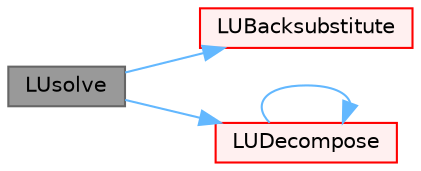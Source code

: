 digraph "LUsolve"
{
 // LATEX_PDF_SIZE
  bgcolor="transparent";
  edge [fontname=Helvetica,fontsize=10,labelfontname=Helvetica,labelfontsize=10];
  node [fontname=Helvetica,fontsize=10,shape=box,height=0.2,width=0.4];
  rankdir="LR";
  Node1 [id="Node000001",label="LUsolve",height=0.2,width=0.4,color="gray40", fillcolor="grey60", style="filled", fontcolor="black",tooltip=" "];
  Node1 -> Node2 [id="edge1_Node000001_Node000002",color="steelblue1",style="solid",tooltip=" "];
  Node2 [id="Node000002",label="LUBacksubstitute",height=0.2,width=0.4,color="red", fillcolor="#FFF0F0", style="filled",URL="$namespaceFoam.html#a3a4fbcdd330a7cdba4ce12676ad9cb3e",tooltip=" "];
  Node1 -> Node4 [id="edge2_Node000001_Node000004",color="steelblue1",style="solid",tooltip=" "];
  Node4 [id="Node000004",label="LUDecompose",height=0.2,width=0.4,color="red", fillcolor="#FFF0F0", style="filled",URL="$namespaceFoam.html#a4c90a8a26de44c9bed71aef2138ce997",tooltip=" "];
  Node4 -> Node4 [id="edge3_Node000004_Node000004",color="steelblue1",style="solid",tooltip=" "];
}
